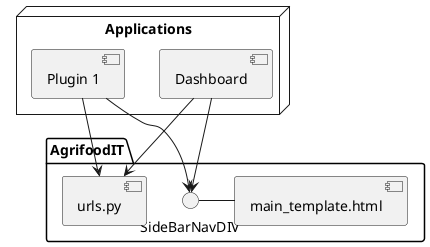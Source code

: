 @startuml
'https://plantuml.com/component-diagram


package "AgrifoodIT" {
   SideBarNavDIV - [main_template.html]
  [urls.py]
}

node "Applications" {
  [Dashboard] -> SideBarNavDIV
  [Plugin 1] --> SideBarNavDIV
}

[Dashboard] -> [urls.py]
[Plugin 1] -> [urls.py]

@enduml